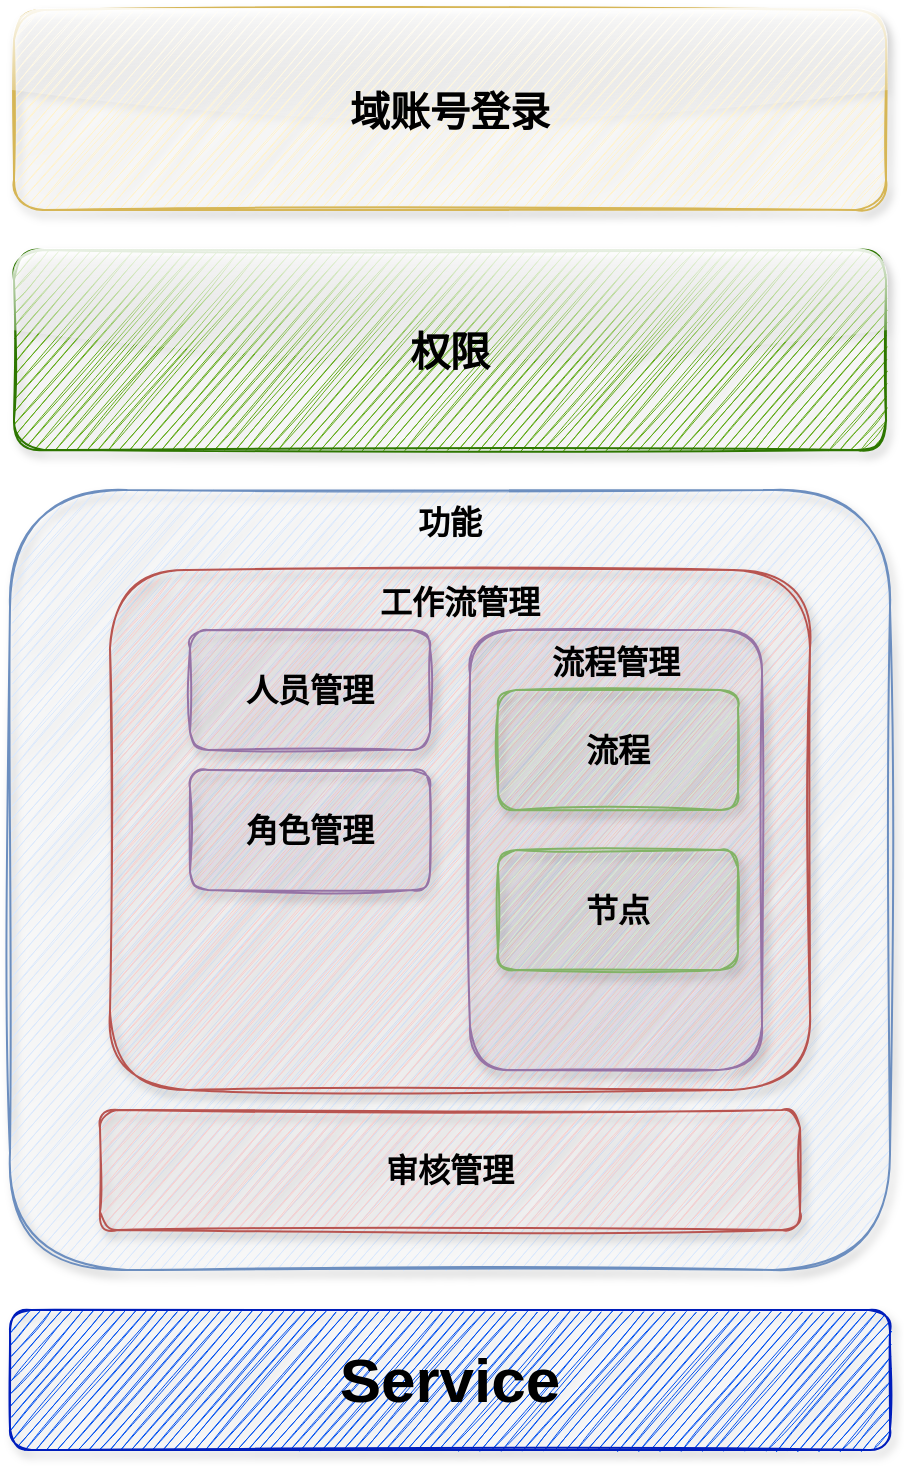 <mxfile version="16.5.6" type="github">
  <diagram id="wbruRTizKZBVsW1XgTU5" name="Page-1">
    <mxGraphModel dx="1261" dy="672" grid="1" gridSize="10" guides="1" tooltips="1" connect="1" arrows="1" fold="1" page="1" pageScale="1" pageWidth="827" pageHeight="1169" math="0" shadow="0">
      <root>
        <mxCell id="0" />
        <mxCell id="1" parent="0" />
        <mxCell id="G_c1bbBDKerHP6r1jU-_-3" value="功能" style="rounded=1;whiteSpace=wrap;html=1;shadow=1;glass=0;sketch=1;fillColor=#dae8fc;strokeColor=#6c8ebf;horizontal=1;verticalAlign=top;fontSize=16;fontStyle=1" vertex="1" parent="1">
          <mxGeometry x="170" y="450" width="440" height="390" as="geometry" />
        </mxCell>
        <mxCell id="G_c1bbBDKerHP6r1jU-_-2" value="域账号登录" style="rounded=1;whiteSpace=wrap;html=1;shadow=1;sketch=1;glass=1;fillColor=#fff2cc;strokeColor=#d6b656;fontSize=20;fontStyle=1" vertex="1" parent="1">
          <mxGeometry x="172" y="210" width="436" height="100" as="geometry" />
        </mxCell>
        <mxCell id="G_c1bbBDKerHP6r1jU-_-5" value="工作流管理" style="rounded=1;whiteSpace=wrap;html=1;shadow=1;glass=0;sketch=1;fillColor=#f8cecc;strokeColor=#b85450;verticalAlign=top;fontSize=16;fontStyle=1" vertex="1" parent="1">
          <mxGeometry x="220" y="490" width="350" height="260" as="geometry" />
        </mxCell>
        <mxCell id="G_c1bbBDKerHP6r1jU-_-6" value="审核管理" style="rounded=1;whiteSpace=wrap;html=1;shadow=1;glass=0;sketch=1;fillColor=#f8cecc;strokeColor=#b85450;fontSize=16;fontStyle=1" vertex="1" parent="1">
          <mxGeometry x="215" y="760" width="350" height="60" as="geometry" />
        </mxCell>
        <mxCell id="G_c1bbBDKerHP6r1jU-_-7" value="人员管理" style="rounded=1;whiteSpace=wrap;html=1;shadow=1;glass=0;sketch=1;fillColor=#e1d5e7;strokeColor=#9673a6;fontSize=16;fontStyle=1" vertex="1" parent="1">
          <mxGeometry x="260" y="520" width="120" height="60" as="geometry" />
        </mxCell>
        <mxCell id="G_c1bbBDKerHP6r1jU-_-8" value="流程管理" style="rounded=1;whiteSpace=wrap;html=1;shadow=1;glass=0;sketch=1;fillColor=#e1d5e7;strokeColor=#9673a6;verticalAlign=top;fontSize=16;fontStyle=1" vertex="1" parent="1">
          <mxGeometry x="400" y="520" width="146" height="220" as="geometry" />
        </mxCell>
        <mxCell id="G_c1bbBDKerHP6r1jU-_-9" value="角色管理" style="rounded=1;whiteSpace=wrap;html=1;shadow=1;glass=0;sketch=1;fillColor=#e1d5e7;strokeColor=#9673a6;fontSize=16;fontStyle=1" vertex="1" parent="1">
          <mxGeometry x="260" y="590" width="120" height="60" as="geometry" />
        </mxCell>
        <mxCell id="G_c1bbBDKerHP6r1jU-_-11" value="流程" style="rounded=1;whiteSpace=wrap;html=1;shadow=1;glass=0;sketch=1;fillColor=#d5e8d4;strokeColor=#82b366;fontSize=16;fontStyle=1" vertex="1" parent="1">
          <mxGeometry x="414" y="550" width="120" height="60" as="geometry" />
        </mxCell>
        <mxCell id="G_c1bbBDKerHP6r1jU-_-12" value="节点" style="rounded=1;whiteSpace=wrap;html=1;shadow=1;glass=0;sketch=1;fillColor=#d5e8d4;strokeColor=#82b366;fontSize=16;fontStyle=1" vertex="1" parent="1">
          <mxGeometry x="414" y="630" width="120" height="60" as="geometry" />
        </mxCell>
        <mxCell id="G_c1bbBDKerHP6r1jU-_-13" value="&lt;font color=&quot;#000000&quot; style=&quot;font-size: 20px;&quot;&gt;权限&lt;/font&gt;" style="rounded=1;whiteSpace=wrap;html=1;shadow=1;sketch=1;glass=1;fillColor=#60a917;strokeColor=#2D7600;fontColor=#ffffff;fontSize=20;fontStyle=1" vertex="1" parent="1">
          <mxGeometry x="172" y="330" width="436" height="100" as="geometry" />
        </mxCell>
        <mxCell id="G_c1bbBDKerHP6r1jU-_-14" value="&lt;font color=&quot;#000000&quot;&gt;&lt;b style=&quot;font-size: 31px&quot;&gt;Service&lt;/b&gt;&lt;/font&gt;" style="rounded=1;whiteSpace=wrap;html=1;shadow=1;glass=0;sketch=1;fontColor=#ffffff;fillColor=#0050ef;strokeColor=#001DBC;" vertex="1" parent="1">
          <mxGeometry x="170" y="860" width="440" height="70" as="geometry" />
        </mxCell>
      </root>
    </mxGraphModel>
  </diagram>
</mxfile>
